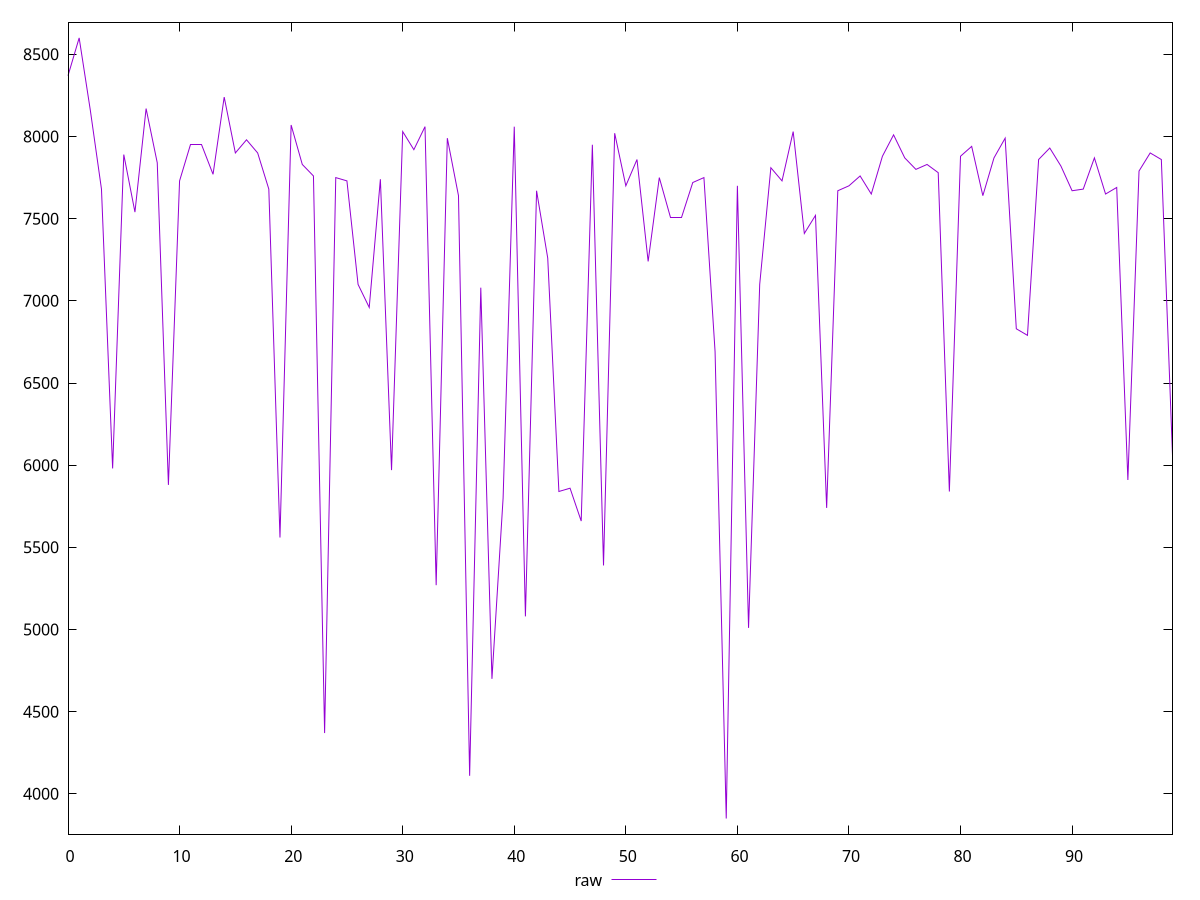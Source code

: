 reset

$raw <<EOF
0 8370
1 8600
2 8160
3 7680
4 5980
5 7890
6 7540
7 8170
8 7840
9 5880
10 7730
11 7950
12 7950
13 7770
14 8240
15 7900
16 7980
17 7900
18 7680
19 5560
20 8070
21 7830
22 7760
23 4370
24 7750
25 7730
26 7100
27 6960
28 7740
29 5970
30 8030
31 7920
32 8060
33 5270
34 7990
35 7640
36 4110
37 7080
38 4700
39 5800
40 8060
41 5080
42 7670
43 7260
44 5840
45 5860
46 5660
47 7950
48 5390
49 8020
50 7700
51 7860
52 7240
53 7750
54 7510
55 7510
56 7720
57 7750
58 6690
59 3850
60 7700
61 5010
62 7100
63 7810
64 7730
65 8030
66 7410
67 7520
68 5740
69 7670
70 7700
71 7760
72 7650
73 7880
74 8010
75 7870
76 7800
77 7830
78 7780
79 5840
80 7880
81 7940
82 7640
83 7870
84 7990
85 6830
86 6790
87 7860
88 7930
89 7820
90 7670
91 7680
92 7870
93 7650
94 7690
95 5910
96 7790
97 7900
98 7860
99 6060
EOF

set key outside below
set xrange [0:99]
set yrange [3755:8695]
set trange [3755:8695]
set terminal svg size 640, 500 enhanced background rgb 'white'
set output "report_00013_2021-02-09T12-04-24.940Z/uses-text-compression/samples/pages+cached/raw/values.svg"

plot $raw title "raw" with line

reset
